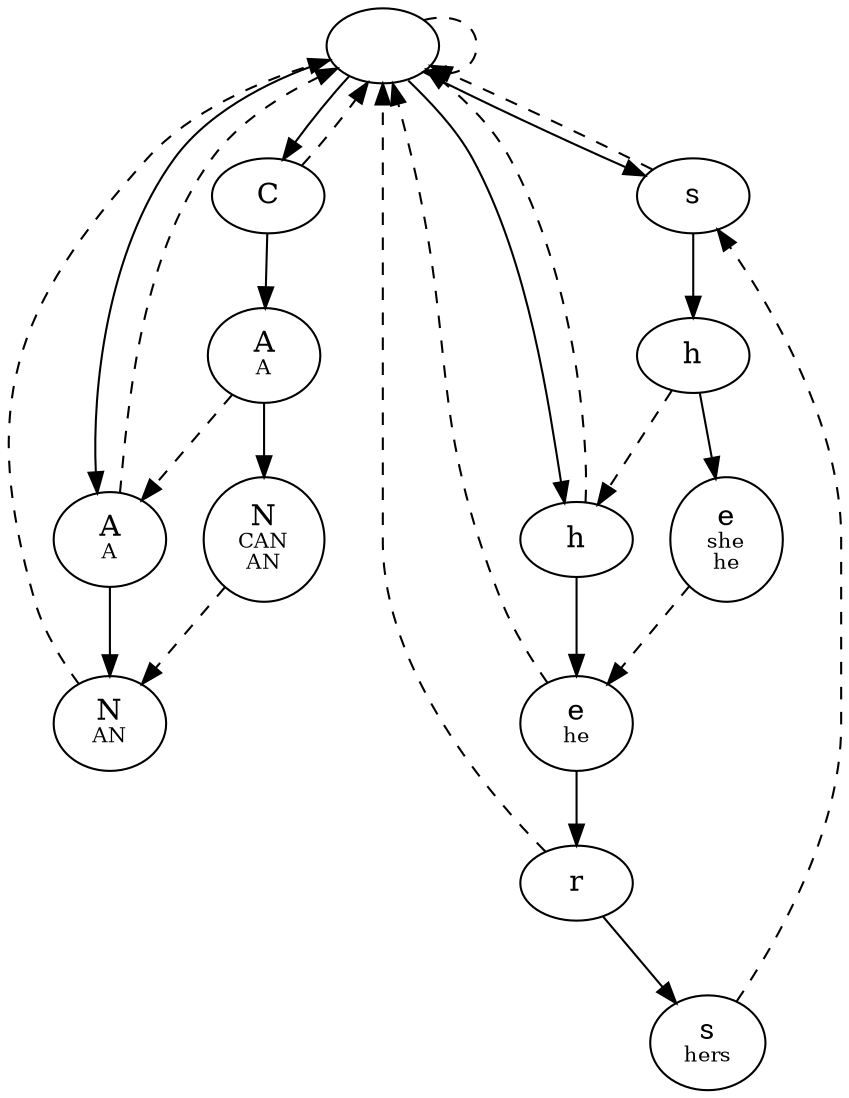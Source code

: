 digraph automation {
    N0[label=""];
    N1[label=<C>];
    N2[label=<A<font point-size="10"><br/>A</font>>];
    N3[label=<N<font point-size="10"><br/>CAN<br/>AN</font>>];
    N4[label=<A<font point-size="10"><br/>A</font>>];
    N5[label=<N<font point-size="10"><br/>AN</font>>];
    N6[label=<s>];
    N7[label=<h>];
    N8[label=<e<font point-size="10"><br/>she<br/>he</font>>];
    N9[label=<h>];
    N10[label=<e<font point-size="10"><br/>he</font>>];
    N11[label=<r>];
    N12[label=<s<font point-size="10"><br/>hers</font>>];
    N0 -> N1[label=""][style="solid"];
    N0 -> N4[label=""][style="solid"];
    N0 -> N6[label=""][style="solid"];
    N0 -> N9[label=""][style="solid"];
    N0 -> N0[label=""][style="dashed"];
    N1 -> N2[label=""][style="solid"];
    N1 -> N0[label=""][style="dashed"];
    N2 -> N3[label=""][style="solid"];
    N2 -> N4[label=""][style="dashed"];
    N3 -> N5[label=""][style="dashed"];
    N4 -> N5[label=""][style="solid"];
    N4 -> N0[label=""][style="dashed"];
    N5 -> N0[label=""][style="dashed"];
    N6 -> N7[label=""][style="solid"];
    N6 -> N0[label=""][style="dashed"];
    N7 -> N8[label=""][style="solid"];
    N7 -> N9[label=""][style="dashed"];
    N8 -> N10[label=""][style="dashed"];
    N9 -> N10[label=""][style="solid"];
    N9 -> N0[label=""][style="dashed"];
    N10 -> N11[label=""][style="solid"];
    N10 -> N0[label=""][style="dashed"];
    N11 -> N12[label=""][style="solid"];
    N11 -> N0[label=""][style="dashed"];
    N12 -> N6[label=""][style="dashed"];
}

